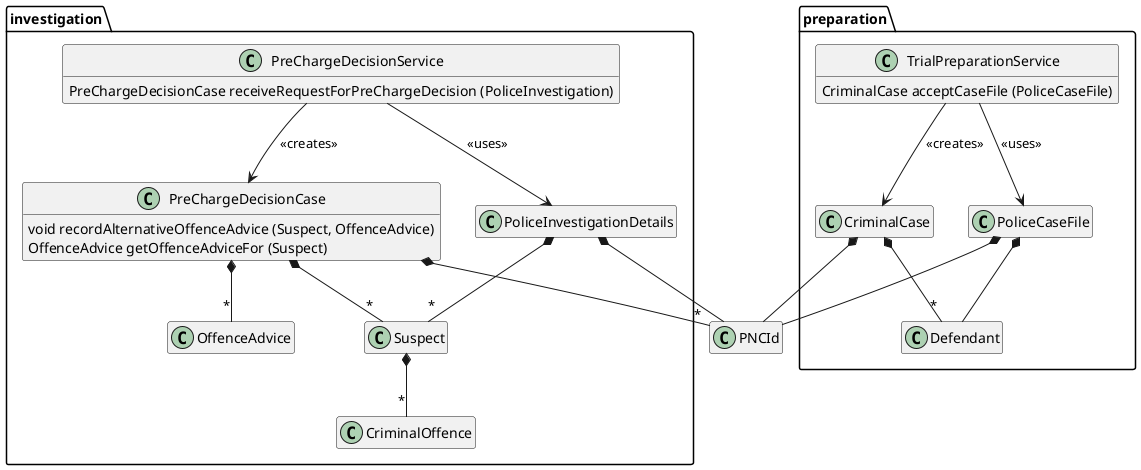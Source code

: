 @startuml
hide empty members
hide empty methods

package investigation {

    class PreChargeDecisionService {
        PreChargeDecisionCase receiveRequestForPreChargeDecision (PoliceInvestigation)
    }

    class CriminalOffence {
    }

    class OffenceAdvice {
    }

    class PoliceInvestigationDetails {
    }

    class PreChargeDecisionCase {
        void recordAlternativeOffenceAdvice (Suspect, OffenceAdvice)
        OffenceAdvice getOffenceAdviceFor (Suspect)
    }

    class Suspect    {
    }

}

package preparation{

    class TrialPreparationService {
        CriminalCase acceptCaseFile (PoliceCaseFile)
    }

    class CriminalCase {
    }

    class Defendant {
    }

    class PoliceCaseFile {
    }
}

class PNCId {
}

Suspect *-- "*" CriminalOffence

PoliceCaseFile *-- PNCId

PoliceCaseFile *-- Defendant

PoliceInvestigationDetails *-- "*" Suspect

PoliceInvestigationDetails *-- PNCId

PreChargeDecisionCase *-- "*" Suspect

PreChargeDecisionCase *-- "*" PNCId

PreChargeDecisionCase *-- "*" OffenceAdvice

CriminalCase *-- PNCId

CriminalCase *-- "*" Defendant

PreChargeDecisionService --> PreChargeDecisionCase : <<creates>>

PreChargeDecisionService --> PoliceInvestigationDetails : <<uses>>

TrialPreparationService --> CriminalCase : <<creates>>

TrialPreparationService --> PoliceCaseFile : <<uses>>
@enduml
